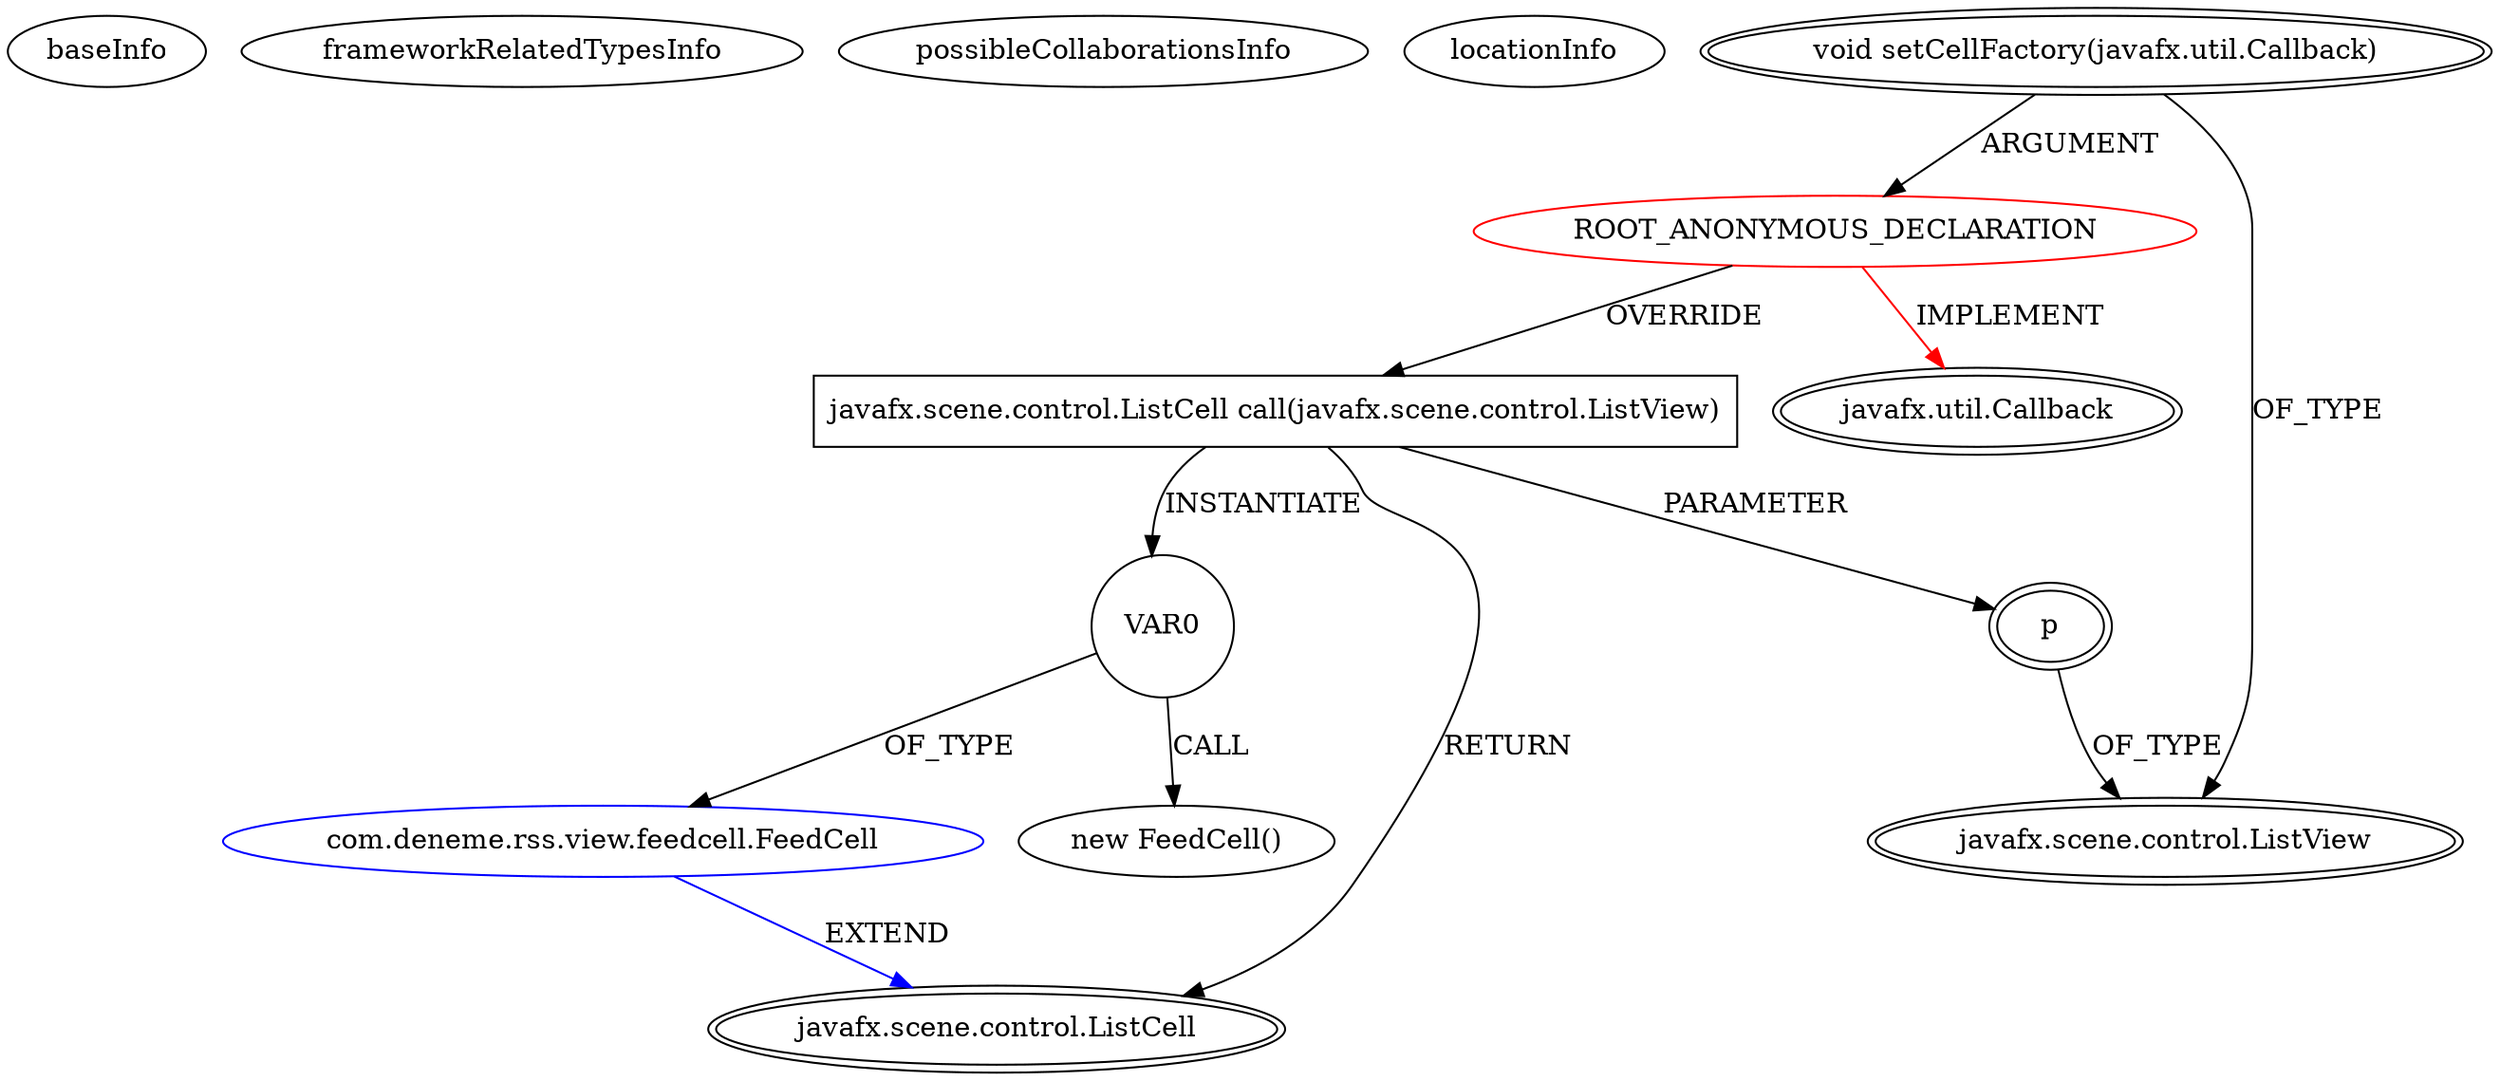 digraph {
baseInfo[graphId=2008,category="extension_graph",isAnonymous=true,possibleRelation=true]
frameworkRelatedTypesInfo[0="javafx.util.Callback"]
possibleCollaborationsInfo[0="2008~OVERRIDING_METHOD_DECLARATION-INSTANTIATION-~javafx.util.Callback ~javafx.scene.control.ListCell ~true~false"]
locationInfo[projectName="berker-RSSReader",filePath="/berker-RSSReader/RSSReader-master/src/com/deneme/rss/view/main/MainController.java",contextSignature="void initialize(java.net.URL,java.util.ResourceBundle)",graphId="2008"]
0[label="ROOT_ANONYMOUS_DECLARATION",vertexType="ROOT_ANONYMOUS_DECLARATION",isFrameworkType=false,color=red]
1[label="javafx.util.Callback",vertexType="FRAMEWORK_INTERFACE_TYPE",isFrameworkType=true,peripheries=2]
2[label="void setCellFactory(javafx.util.Callback)",vertexType="OUTSIDE_CALL",isFrameworkType=true,peripheries=2]
3[label="javafx.scene.control.ListView",vertexType="FRAMEWORK_CLASS_TYPE",isFrameworkType=true,peripheries=2]
4[label="javafx.scene.control.ListCell call(javafx.scene.control.ListView)",vertexType="OVERRIDING_METHOD_DECLARATION",isFrameworkType=false,shape=box]
5[label="javafx.scene.control.ListCell",vertexType="FRAMEWORK_CLASS_TYPE",isFrameworkType=true,peripheries=2]
6[label="p",vertexType="PARAMETER_DECLARATION",isFrameworkType=true,peripheries=2]
9[label="VAR0",vertexType="VARIABLE_EXPRESION",isFrameworkType=false,shape=circle]
10[label="com.deneme.rss.view.feedcell.FeedCell",vertexType="REFERENCE_CLIENT_CLASS_DECLARATION",isFrameworkType=false,color=blue]
8[label="new FeedCell()",vertexType="CONSTRUCTOR_CALL",isFrameworkType=false]
0->1[label="IMPLEMENT",color=red]
2->0[label="ARGUMENT"]
2->3[label="OF_TYPE"]
0->4[label="OVERRIDE"]
4->5[label="RETURN"]
6->3[label="OF_TYPE"]
4->6[label="PARAMETER"]
4->9[label="INSTANTIATE"]
10->5[label="EXTEND",color=blue]
9->10[label="OF_TYPE"]
9->8[label="CALL"]
}
